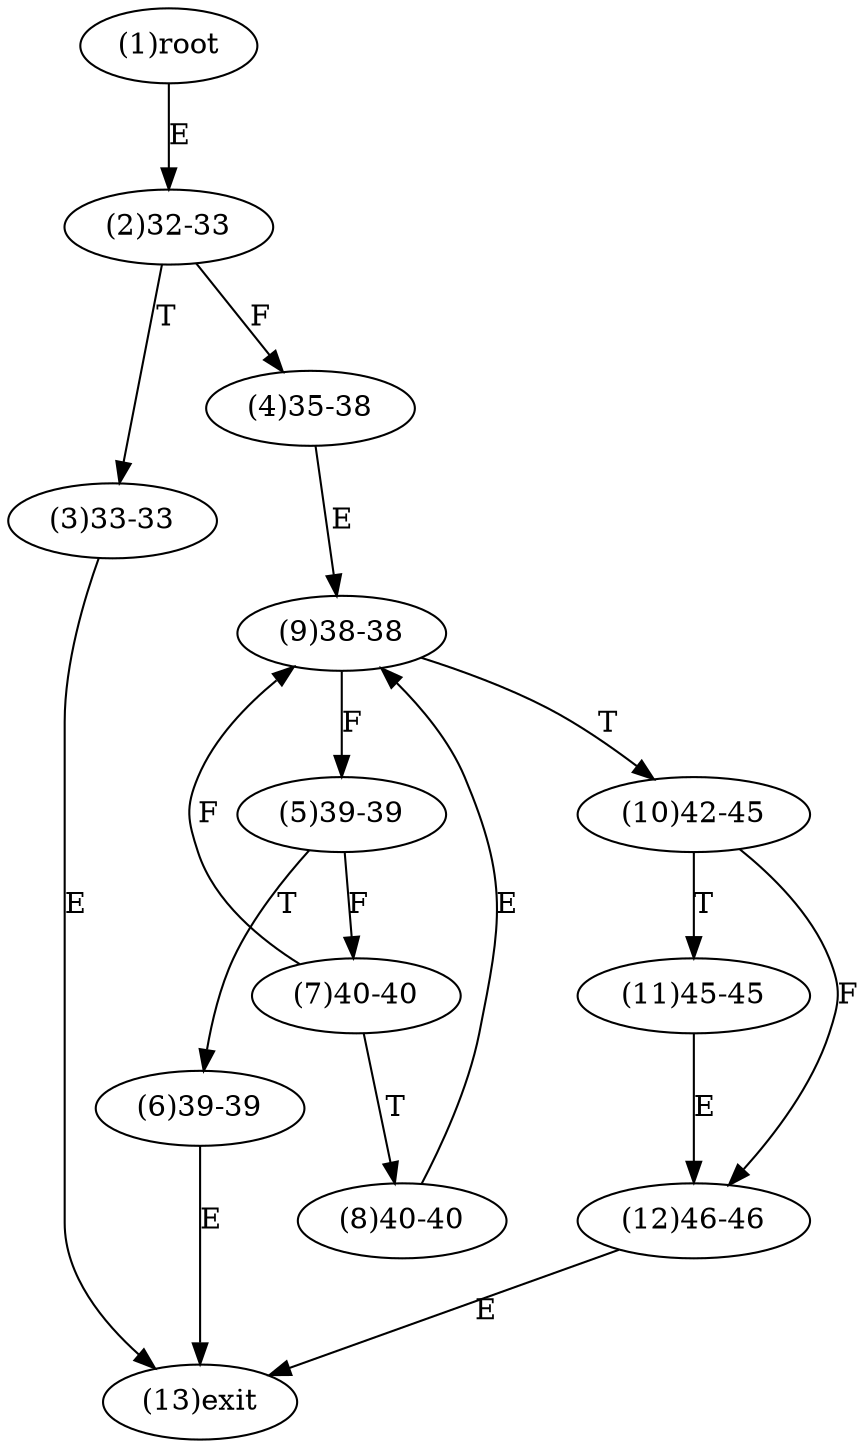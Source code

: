 digraph "" { 
1[ label="(1)root"];
2[ label="(2)32-33"];
3[ label="(3)33-33"];
4[ label="(4)35-38"];
5[ label="(5)39-39"];
6[ label="(6)39-39"];
7[ label="(7)40-40"];
8[ label="(8)40-40"];
9[ label="(9)38-38"];
10[ label="(10)42-45"];
11[ label="(11)45-45"];
12[ label="(12)46-46"];
13[ label="(13)exit"];
1->2[ label="E"];
2->4[ label="F"];
2->3[ label="T"];
3->13[ label="E"];
4->9[ label="E"];
5->7[ label="F"];
5->6[ label="T"];
6->13[ label="E"];
7->9[ label="F"];
7->8[ label="T"];
8->9[ label="E"];
9->5[ label="F"];
9->10[ label="T"];
10->12[ label="F"];
10->11[ label="T"];
11->12[ label="E"];
12->13[ label="E"];
}
